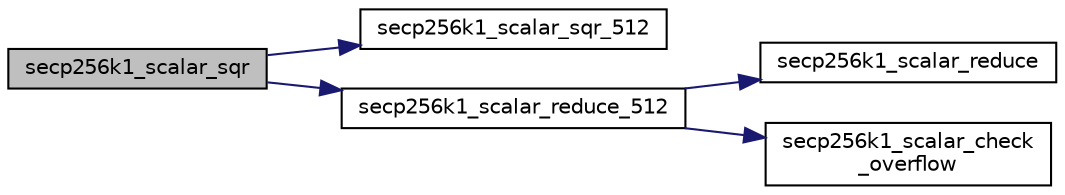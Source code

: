 digraph "secp256k1_scalar_sqr"
{
  edge [fontname="Helvetica",fontsize="10",labelfontname="Helvetica",labelfontsize="10"];
  node [fontname="Helvetica",fontsize="10",shape=record];
  rankdir="LR";
  Node81 [label="secp256k1_scalar_sqr",height=0.2,width=0.4,color="black", fillcolor="grey75", style="filled", fontcolor="black"];
  Node81 -> Node82 [color="midnightblue",fontsize="10",style="solid",fontname="Helvetica"];
  Node82 [label="secp256k1_scalar_sqr_512",height=0.2,width=0.4,color="black", fillcolor="white", style="filled",URL="$db/d1f/scalar__4x64__impl_8h.html#a2897d4ce96586b8dadad9ae4eb34abf8"];
  Node81 -> Node83 [color="midnightblue",fontsize="10",style="solid",fontname="Helvetica"];
  Node83 [label="secp256k1_scalar_reduce_512",height=0.2,width=0.4,color="black", fillcolor="white", style="filled",URL="$db/d1f/scalar__4x64__impl_8h.html#a55aeaf87961410d982871d0e5c51ce39"];
  Node83 -> Node84 [color="midnightblue",fontsize="10",style="solid",fontname="Helvetica"];
  Node84 [label="secp256k1_scalar_reduce",height=0.2,width=0.4,color="black", fillcolor="white", style="filled",URL="$db/d1f/scalar__4x64__impl_8h.html#a9c0be4f482ea60d36c15ac4ab010ab4a"];
  Node83 -> Node85 [color="midnightblue",fontsize="10",style="solid",fontname="Helvetica"];
  Node85 [label="secp256k1_scalar_check\l_overflow",height=0.2,width=0.4,color="black", fillcolor="white", style="filled",URL="$db/d1f/scalar__4x64__impl_8h.html#a13e982915006b138de5e2b3ab68238cb"];
}
